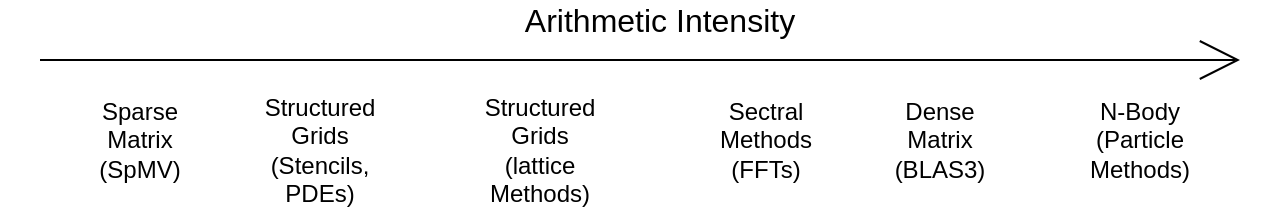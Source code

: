 <mxfile version="20.3.0" type="device"><diagram id="qLxi7I5cT_Ke8GuqNPL2" name="Page-1"><mxGraphModel dx="1609" dy="715" grid="1" gridSize="10" guides="1" tooltips="1" connect="1" arrows="1" fold="1" page="1" pageScale="1" pageWidth="827" pageHeight="1169" math="0" shadow="0"><root><mxCell id="0"/><mxCell id="1" parent="0"/><mxCell id="YxtivWyF0eaicmPVOQPI-2" value="" style="endArrow=open;startArrow=none;html=1;rounded=0;startFill=0;endSize=18;endFill=0;" edge="1" parent="1"><mxGeometry width="50" height="50" relative="1" as="geometry"><mxPoint x="80" y="120" as="sourcePoint"/><mxPoint x="680" y="120" as="targetPoint"/></mxGeometry></mxCell><mxCell id="YxtivWyF0eaicmPVOQPI-3" value="Sparse Matrix&lt;br&gt;(SpMV)" style="text;html=1;strokeColor=none;fillColor=none;align=center;verticalAlign=middle;whiteSpace=wrap;rounded=0;" vertex="1" parent="1"><mxGeometry x="100" y="140" width="60" height="40" as="geometry"/></mxCell><mxCell id="YxtivWyF0eaicmPVOQPI-4" value="Structured Grids&lt;br&gt;(Stencils, PDEs)" style="text;html=1;strokeColor=none;fillColor=none;align=center;verticalAlign=middle;whiteSpace=wrap;rounded=0;" vertex="1" parent="1"><mxGeometry x="190" y="140" width="60" height="50" as="geometry"/></mxCell><mxCell id="YxtivWyF0eaicmPVOQPI-5" value="Structured Grids&lt;br&gt;(lattice Methods)" style="text;html=1;strokeColor=none;fillColor=none;align=center;verticalAlign=middle;whiteSpace=wrap;rounded=0;" vertex="1" parent="1"><mxGeometry x="300" y="140" width="60" height="50" as="geometry"/></mxCell><mxCell id="YxtivWyF0eaicmPVOQPI-6" value="Sectral Methods&lt;br&gt;(FFTs)" style="text;html=1;strokeColor=none;fillColor=none;align=center;verticalAlign=middle;whiteSpace=wrap;rounded=0;" vertex="1" parent="1"><mxGeometry x="413" y="140" width="60" height="40" as="geometry"/></mxCell><mxCell id="YxtivWyF0eaicmPVOQPI-7" value="Dense Matrix&lt;br&gt;(BLAS3)" style="text;html=1;strokeColor=none;fillColor=none;align=center;verticalAlign=middle;whiteSpace=wrap;rounded=0;" vertex="1" parent="1"><mxGeometry x="500" y="140" width="60" height="40" as="geometry"/></mxCell><mxCell id="YxtivWyF0eaicmPVOQPI-8" value="N-Body (Particle Methods)" style="text;html=1;strokeColor=none;fillColor=none;align=center;verticalAlign=middle;whiteSpace=wrap;rounded=0;" vertex="1" parent="1"><mxGeometry x="600" y="140" width="60" height="40" as="geometry"/></mxCell><mxCell id="YxtivWyF0eaicmPVOQPI-9" value="Arithmetic Intensity" style="text;html=1;strokeColor=none;fillColor=none;align=center;verticalAlign=middle;whiteSpace=wrap;rounded=0;fontSize=16;" vertex="1" parent="1"><mxGeometry x="200" y="90" width="380" height="20" as="geometry"/></mxCell></root></mxGraphModel></diagram></mxfile>